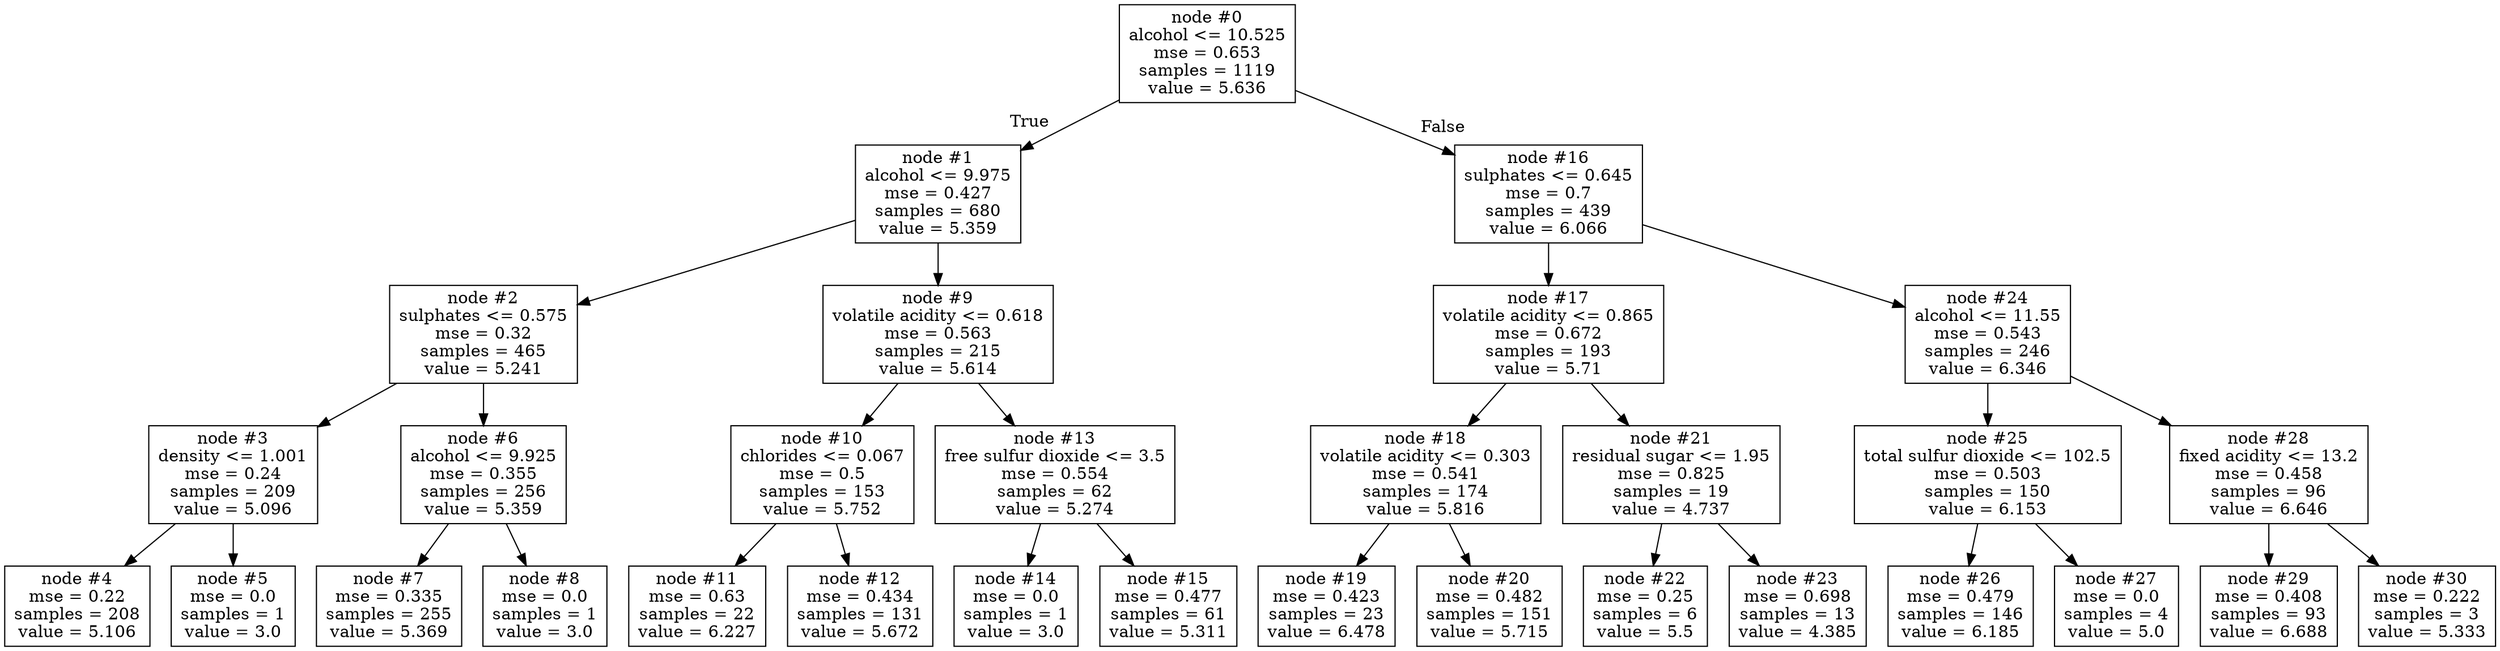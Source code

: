 digraph Tree {
node [shape=box] ;
0 [label="node #0\nalcohol <= 10.525\nmse = 0.653\nsamples = 1119\nvalue = 5.636"] ;
1 [label="node #1\nalcohol <= 9.975\nmse = 0.427\nsamples = 680\nvalue = 5.359"] ;
0 -> 1 [labeldistance=2.5, labelangle=45, headlabel="True"] ;
2 [label="node #2\nsulphates <= 0.575\nmse = 0.32\nsamples = 465\nvalue = 5.241"] ;
1 -> 2 ;
3 [label="node #3\ndensity <= 1.001\nmse = 0.24\nsamples = 209\nvalue = 5.096"] ;
2 -> 3 ;
4 [label="node #4\nmse = 0.22\nsamples = 208\nvalue = 5.106"] ;
3 -> 4 ;
5 [label="node #5\nmse = 0.0\nsamples = 1\nvalue = 3.0"] ;
3 -> 5 ;
6 [label="node #6\nalcohol <= 9.925\nmse = 0.355\nsamples = 256\nvalue = 5.359"] ;
2 -> 6 ;
7 [label="node #7\nmse = 0.335\nsamples = 255\nvalue = 5.369"] ;
6 -> 7 ;
8 [label="node #8\nmse = 0.0\nsamples = 1\nvalue = 3.0"] ;
6 -> 8 ;
9 [label="node #9\nvolatile acidity <= 0.618\nmse = 0.563\nsamples = 215\nvalue = 5.614"] ;
1 -> 9 ;
10 [label="node #10\nchlorides <= 0.067\nmse = 0.5\nsamples = 153\nvalue = 5.752"] ;
9 -> 10 ;
11 [label="node #11\nmse = 0.63\nsamples = 22\nvalue = 6.227"] ;
10 -> 11 ;
12 [label="node #12\nmse = 0.434\nsamples = 131\nvalue = 5.672"] ;
10 -> 12 ;
13 [label="node #13\nfree sulfur dioxide <= 3.5\nmse = 0.554\nsamples = 62\nvalue = 5.274"] ;
9 -> 13 ;
14 [label="node #14\nmse = 0.0\nsamples = 1\nvalue = 3.0"] ;
13 -> 14 ;
15 [label="node #15\nmse = 0.477\nsamples = 61\nvalue = 5.311"] ;
13 -> 15 ;
16 [label="node #16\nsulphates <= 0.645\nmse = 0.7\nsamples = 439\nvalue = 6.066"] ;
0 -> 16 [labeldistance=2.5, labelangle=-45, headlabel="False"] ;
17 [label="node #17\nvolatile acidity <= 0.865\nmse = 0.672\nsamples = 193\nvalue = 5.71"] ;
16 -> 17 ;
18 [label="node #18\nvolatile acidity <= 0.303\nmse = 0.541\nsamples = 174\nvalue = 5.816"] ;
17 -> 18 ;
19 [label="node #19\nmse = 0.423\nsamples = 23\nvalue = 6.478"] ;
18 -> 19 ;
20 [label="node #20\nmse = 0.482\nsamples = 151\nvalue = 5.715"] ;
18 -> 20 ;
21 [label="node #21\nresidual sugar <= 1.95\nmse = 0.825\nsamples = 19\nvalue = 4.737"] ;
17 -> 21 ;
22 [label="node #22\nmse = 0.25\nsamples = 6\nvalue = 5.5"] ;
21 -> 22 ;
23 [label="node #23\nmse = 0.698\nsamples = 13\nvalue = 4.385"] ;
21 -> 23 ;
24 [label="node #24\nalcohol <= 11.55\nmse = 0.543\nsamples = 246\nvalue = 6.346"] ;
16 -> 24 ;
25 [label="node #25\ntotal sulfur dioxide <= 102.5\nmse = 0.503\nsamples = 150\nvalue = 6.153"] ;
24 -> 25 ;
26 [label="node #26\nmse = 0.479\nsamples = 146\nvalue = 6.185"] ;
25 -> 26 ;
27 [label="node #27\nmse = 0.0\nsamples = 4\nvalue = 5.0"] ;
25 -> 27 ;
28 [label="node #28\nfixed acidity <= 13.2\nmse = 0.458\nsamples = 96\nvalue = 6.646"] ;
24 -> 28 ;
29 [label="node #29\nmse = 0.408\nsamples = 93\nvalue = 6.688"] ;
28 -> 29 ;
30 [label="node #30\nmse = 0.222\nsamples = 3\nvalue = 5.333"] ;
28 -> 30 ;
}